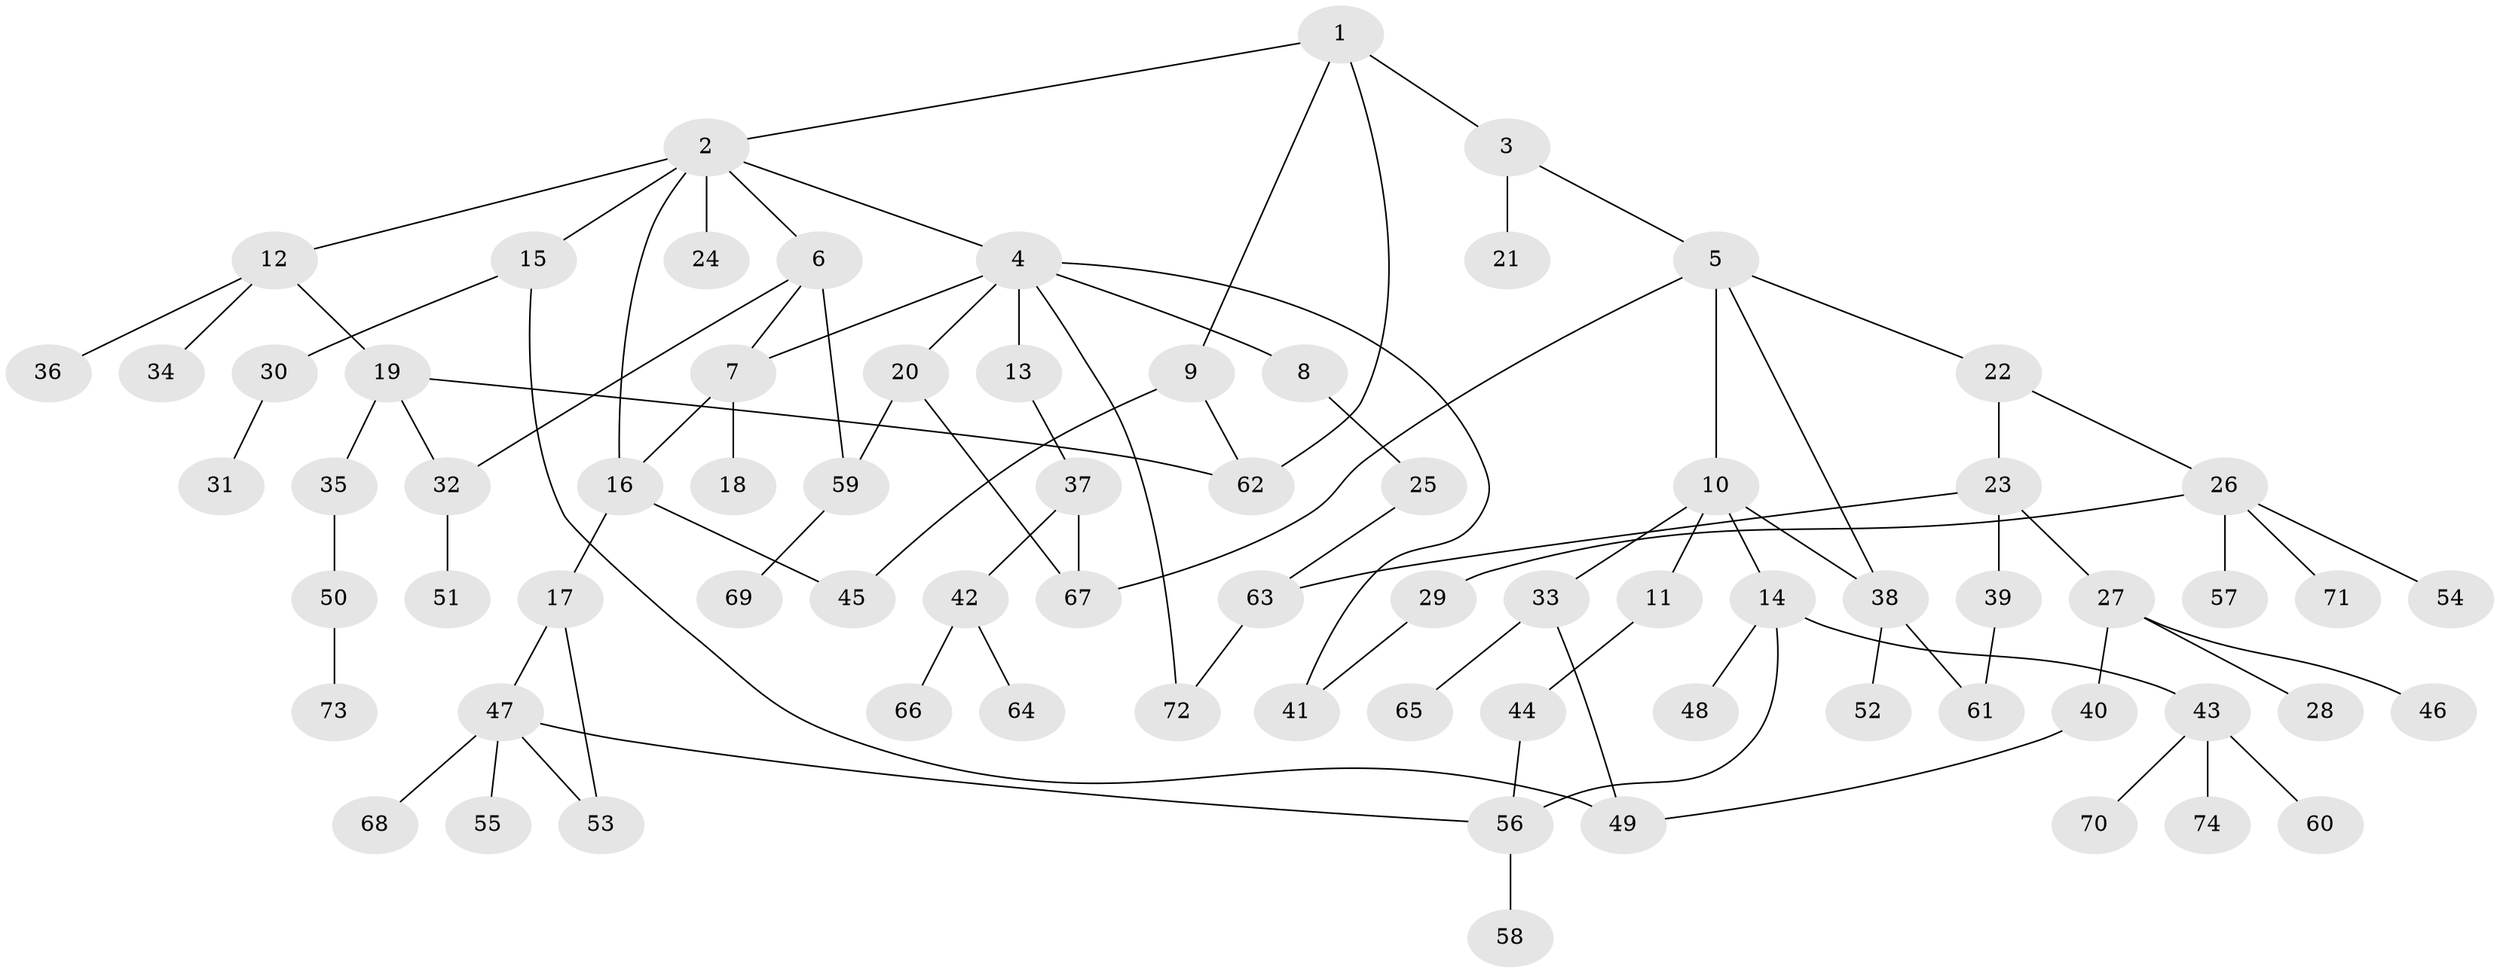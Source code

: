 // Generated by graph-tools (version 1.1) at 2025/49/03/09/25 03:49:22]
// undirected, 74 vertices, 92 edges
graph export_dot {
graph [start="1"]
  node [color=gray90,style=filled];
  1;
  2;
  3;
  4;
  5;
  6;
  7;
  8;
  9;
  10;
  11;
  12;
  13;
  14;
  15;
  16;
  17;
  18;
  19;
  20;
  21;
  22;
  23;
  24;
  25;
  26;
  27;
  28;
  29;
  30;
  31;
  32;
  33;
  34;
  35;
  36;
  37;
  38;
  39;
  40;
  41;
  42;
  43;
  44;
  45;
  46;
  47;
  48;
  49;
  50;
  51;
  52;
  53;
  54;
  55;
  56;
  57;
  58;
  59;
  60;
  61;
  62;
  63;
  64;
  65;
  66;
  67;
  68;
  69;
  70;
  71;
  72;
  73;
  74;
  1 -- 2;
  1 -- 3;
  1 -- 9;
  1 -- 62;
  2 -- 4;
  2 -- 6;
  2 -- 12;
  2 -- 15;
  2 -- 24;
  2 -- 16;
  3 -- 5;
  3 -- 21;
  4 -- 7;
  4 -- 8;
  4 -- 13;
  4 -- 20;
  4 -- 41;
  4 -- 72;
  5 -- 10;
  5 -- 22;
  5 -- 67;
  5 -- 38;
  6 -- 59;
  6 -- 7;
  6 -- 32;
  7 -- 16;
  7 -- 18;
  8 -- 25;
  9 -- 45;
  9 -- 62;
  10 -- 11;
  10 -- 14;
  10 -- 33;
  10 -- 38;
  11 -- 44;
  12 -- 19;
  12 -- 34;
  12 -- 36;
  13 -- 37;
  14 -- 43;
  14 -- 48;
  14 -- 56;
  15 -- 30;
  15 -- 49;
  16 -- 17;
  16 -- 45;
  17 -- 47;
  17 -- 53;
  19 -- 32;
  19 -- 35;
  19 -- 62;
  20 -- 59;
  20 -- 67;
  22 -- 23;
  22 -- 26;
  23 -- 27;
  23 -- 39;
  23 -- 63;
  25 -- 63;
  26 -- 29;
  26 -- 54;
  26 -- 57;
  26 -- 71;
  27 -- 28;
  27 -- 40;
  27 -- 46;
  29 -- 41;
  30 -- 31;
  32 -- 51;
  33 -- 49;
  33 -- 65;
  35 -- 50;
  37 -- 42;
  37 -- 67;
  38 -- 52;
  38 -- 61;
  39 -- 61;
  40 -- 49;
  42 -- 64;
  42 -- 66;
  43 -- 60;
  43 -- 70;
  43 -- 74;
  44 -- 56;
  47 -- 55;
  47 -- 68;
  47 -- 53;
  47 -- 56;
  50 -- 73;
  56 -- 58;
  59 -- 69;
  63 -- 72;
}
